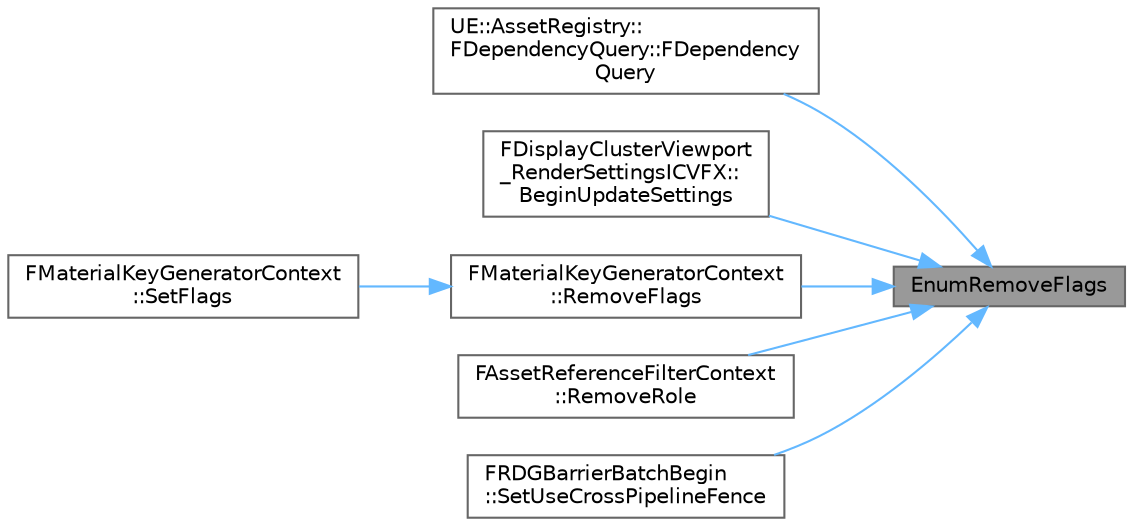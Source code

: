digraph "EnumRemoveFlags"
{
 // INTERACTIVE_SVG=YES
 // LATEX_PDF_SIZE
  bgcolor="transparent";
  edge [fontname=Helvetica,fontsize=10,labelfontname=Helvetica,labelfontsize=10];
  node [fontname=Helvetica,fontsize=10,shape=box,height=0.2,width=0.4];
  rankdir="RL";
  Node1 [id="Node000001",label="EnumRemoveFlags",height=0.2,width=0.4,color="gray40", fillcolor="grey60", style="filled", fontcolor="black",tooltip=" "];
  Node1 -> Node2 [id="edge1_Node000001_Node000002",dir="back",color="steelblue1",style="solid",tooltip=" "];
  Node2 [id="Node000002",label="UE::AssetRegistry::\lFDependencyQuery::FDependency\lQuery",height=0.2,width=0.4,color="grey40", fillcolor="white", style="filled",URL="$de/dcb/structUE_1_1AssetRegistry_1_1FDependencyQuery.html#a6b2a09c170bced5242ceb8c8c65332ea",tooltip=" "];
  Node1 -> Node3 [id="edge2_Node000001_Node000003",dir="back",color="steelblue1",style="solid",tooltip=" "];
  Node3 [id="Node000003",label="FDisplayClusterViewport\l_RenderSettingsICVFX::\lBeginUpdateSettings",height=0.2,width=0.4,color="grey40", fillcolor="white", style="filled",URL="$d5/dc8/classFDisplayClusterViewport__RenderSettingsICVFX.html#aa10b6edaf41d9121bc13a03534ec04b3",tooltip=" "];
  Node1 -> Node4 [id="edge3_Node000001_Node000004",dir="back",color="steelblue1",style="solid",tooltip=" "];
  Node4 [id="Node000004",label="FMaterialKeyGeneratorContext\l::RemoveFlags",height=0.2,width=0.4,color="grey40", fillcolor="white", style="filled",URL="$d5/d1c/classFMaterialKeyGeneratorContext.html#a709be2fa9ba0a2a7ef5f167b2713d29e",tooltip="Remove include flags."];
  Node4 -> Node5 [id="edge4_Node000004_Node000005",dir="back",color="steelblue1",style="solid",tooltip=" "];
  Node5 [id="Node000005",label="FMaterialKeyGeneratorContext\l::SetFlags",height=0.2,width=0.4,color="grey40", fillcolor="white", style="filled",URL="$d5/d1c/classFMaterialKeyGeneratorContext.html#aaf96b3184e86189defd1ce2da75b8abb",tooltip="Add or remove include flags, depending on the value of bIncluded."];
  Node1 -> Node6 [id="edge5_Node000001_Node000006",dir="back",color="steelblue1",style="solid",tooltip=" "];
  Node6 [id="Node000006",label="FAssetReferenceFilterContext\l::RemoveRole",height=0.2,width=0.4,color="grey40", fillcolor="white", style="filled",URL="$da/dbb/structFAssetReferenceFilterContext.html#a43038a0d7e03484b8b84d989aa2abd21",tooltip=" "];
  Node1 -> Node7 [id="edge6_Node000001_Node000007",dir="back",color="steelblue1",style="solid",tooltip=" "];
  Node7 [id="Node000007",label="FRDGBarrierBatchBegin\l::SetUseCrossPipelineFence",height=0.2,width=0.4,color="grey40", fillcolor="white", style="filled",URL="$dc/d0d/classFRDGBarrierBatchBegin.html#a85bb31cd08d2fcc067832006f8fd26b3",tooltip=" "];
}
